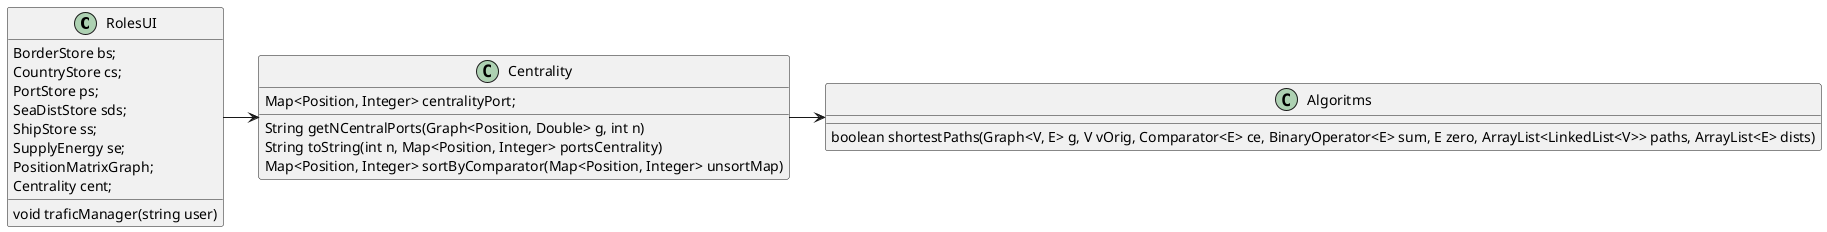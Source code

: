 @startuml
'https://plantuml.com/class-diagram

class RolesUI {
    BorderStore bs;
    CountryStore cs;
    PortStore ps;
    SeaDistStore sds;
    ShipStore ss;
    SupplyEnergy se;
    PositionMatrixGraph;
    Centrality cent;

    void traficManager(string user)
}


class Centrality {
   Map<Position, Integer> centralityPort;

   String getNCentralPorts(Graph<Position, Double> g, int n)
   String toString(int n, Map<Position, Integer> portsCentrality)
   Map<Position, Integer> sortByComparator(Map<Position, Integer> unsortMap)
}

class Algoritms{
    boolean shortestPaths(Graph<V, E> g, V vOrig, Comparator<E> ce, BinaryOperator<E> sum, E zero, ArrayList<LinkedList<V>> paths, ArrayList<E> dists)
}

RolesUI -> Centrality
Centrality -> Algoritms

@enduml